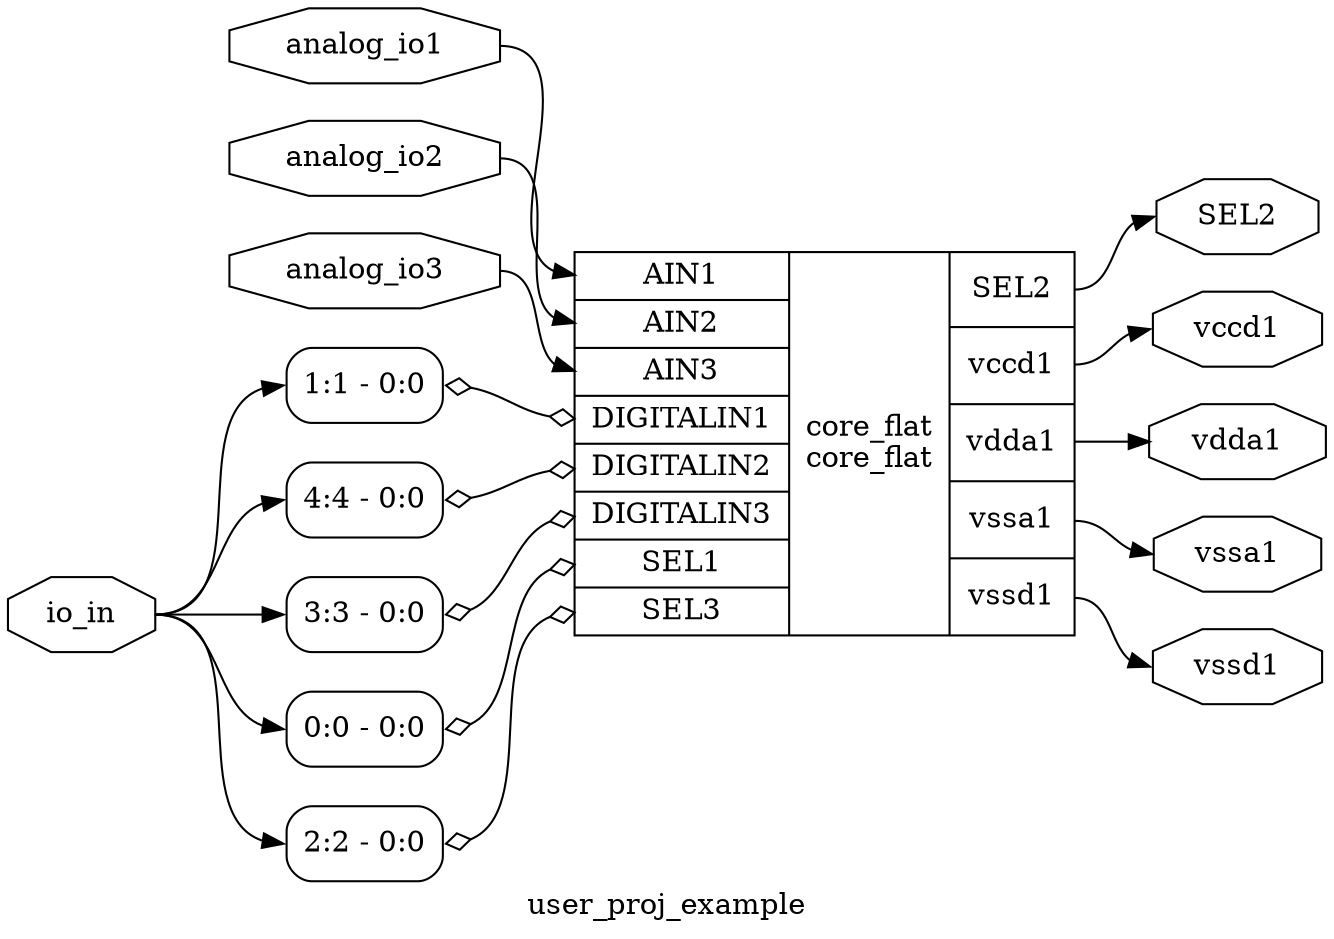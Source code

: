 digraph "user_proj_example" {
label="user_proj_example";
rankdir="LR";
remincross=true;
n1 [ shape=octagon, label="SEL2", color="black", fontcolor="black" ];
n2 [ shape=octagon, label="analog_io1", color="black", fontcolor="black" ];
n3 [ shape=octagon, label="analog_io2", color="black", fontcolor="black" ];
n4 [ shape=octagon, label="analog_io3", color="black", fontcolor="black" ];
n5 [ shape=octagon, label="io_in", color="black", fontcolor="black" ];
n6 [ shape=octagon, label="vccd1", color="black", fontcolor="black" ];
n7 [ shape=octagon, label="vdda1", color="black", fontcolor="black" ];
n8 [ shape=octagon, label="vssa1", color="black", fontcolor="black" ];
n9 [ shape=octagon, label="vssd1", color="black", fontcolor="black" ];
c18 [ shape=record, label="{{<p10> AIN1|<p11> AIN2|<p12> AIN3|<p13> DIGITALIN1|<p14> DIGITALIN2|<p15> DIGITALIN3|<p16> SEL1|<p17> SEL3}|core_flat\ncore_flat|{<p1> SEL2|<p6> vccd1|<p7> vdda1|<p8> vssa1|<p9> vssd1}}",  ];
x0 [ shape=record, style=rounded, label="<s0> 1:1 - 0:0 ", color="black", fontcolor="black" ];
x0:e -> c18:p13:w [arrowhead=odiamond, arrowtail=odiamond, dir=both, color="black", fontcolor="black", label=""];
x1 [ shape=record, style=rounded, label="<s0> 4:4 - 0:0 ", color="black", fontcolor="black" ];
x1:e -> c18:p14:w [arrowhead=odiamond, arrowtail=odiamond, dir=both, color="black", fontcolor="black", label=""];
x2 [ shape=record, style=rounded, label="<s0> 3:3 - 0:0 ", color="black", fontcolor="black" ];
x2:e -> c18:p15:w [arrowhead=odiamond, arrowtail=odiamond, dir=both, color="black", fontcolor="black", label=""];
x3 [ shape=record, style=rounded, label="<s0> 0:0 - 0:0 ", color="black", fontcolor="black" ];
x3:e -> c18:p16:w [arrowhead=odiamond, arrowtail=odiamond, dir=both, color="black", fontcolor="black", label=""];
x4 [ shape=record, style=rounded, label="<s0> 2:2 - 0:0 ", color="black", fontcolor="black" ];
x4:e -> c18:p17:w [arrowhead=odiamond, arrowtail=odiamond, dir=both, color="black", fontcolor="black", label=""];
c18:p1:e -> n1:w [color="black", fontcolor="black", label=""];
n2:e -> c18:p10:w [color="black", fontcolor="black", label=""];
n3:e -> c18:p11:w [color="black", fontcolor="black", label=""];
n4:e -> c18:p12:w [color="black", fontcolor="black", label=""];
n5:e -> x0:s0:w [color="black", fontcolor="black", label=""];
n5:e -> x1:s0:w [color="black", fontcolor="black", label=""];
n5:e -> x2:s0:w [color="black", fontcolor="black", label=""];
n5:e -> x3:s0:w [color="black", fontcolor="black", label=""];
n5:e -> x4:s0:w [color="black", fontcolor="black", label=""];
c18:p6:e -> n6:w [color="black", fontcolor="black", label=""];
c18:p7:e -> n7:w [color="black", fontcolor="black", label=""];
c18:p8:e -> n8:w [color="black", fontcolor="black", label=""];
c18:p9:e -> n9:w [color="black", fontcolor="black", label=""];
}
